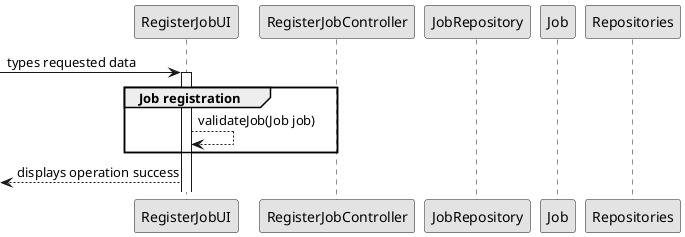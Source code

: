 @startuml
skinparam monochrome true
skinparam packageStyle rectangle
skinparam shadowing false



'hide footbox
participant RegisterJobUI as UI
participant RegisterJobController as CTRL
participant JobRepository as jobRepository
participant Job as job
participant Repositories as PLAT


-> UI: types requested data
activate UI

    group Job registration
        UI --> UI: validateJob(Job job)
    end
    <-- UI : displays operation success
deactivate CTRL

@enduml